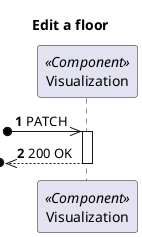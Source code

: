 @startuml
'https://plantuml.com/sequence-diagram

autonumber

skinparam packageStyle rect

title Edit a floor

participant "Visualization" as MD <<Component>>

?o->> MD : PATCH

activate MD
?o<<-- MD : 200 OK
deactivate MD
@enduml
